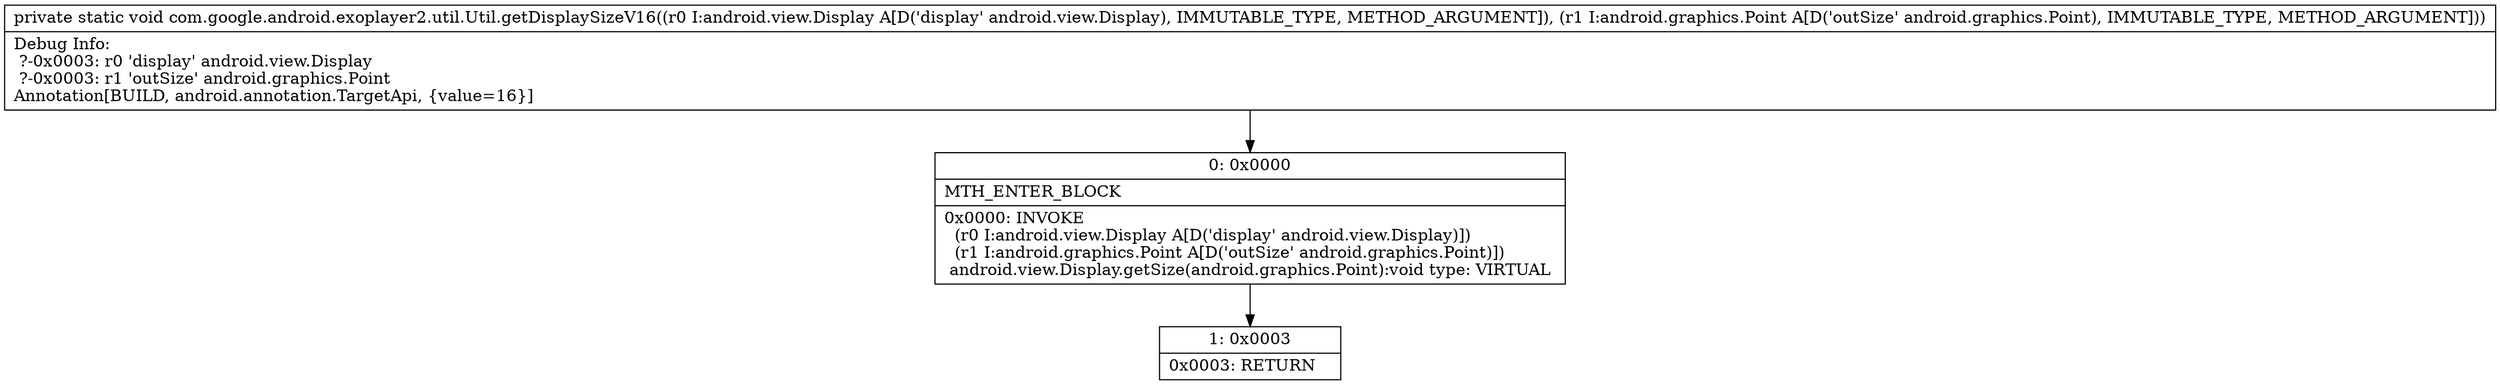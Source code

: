digraph "CFG forcom.google.android.exoplayer2.util.Util.getDisplaySizeV16(Landroid\/view\/Display;Landroid\/graphics\/Point;)V" {
Node_0 [shape=record,label="{0\:\ 0x0000|MTH_ENTER_BLOCK\l|0x0000: INVOKE  \l  (r0 I:android.view.Display A[D('display' android.view.Display)])\l  (r1 I:android.graphics.Point A[D('outSize' android.graphics.Point)])\l android.view.Display.getSize(android.graphics.Point):void type: VIRTUAL \l}"];
Node_1 [shape=record,label="{1\:\ 0x0003|0x0003: RETURN   \l}"];
MethodNode[shape=record,label="{private static void com.google.android.exoplayer2.util.Util.getDisplaySizeV16((r0 I:android.view.Display A[D('display' android.view.Display), IMMUTABLE_TYPE, METHOD_ARGUMENT]), (r1 I:android.graphics.Point A[D('outSize' android.graphics.Point), IMMUTABLE_TYPE, METHOD_ARGUMENT]))  | Debug Info:\l  ?\-0x0003: r0 'display' android.view.Display\l  ?\-0x0003: r1 'outSize' android.graphics.Point\lAnnotation[BUILD, android.annotation.TargetApi, \{value=16\}]\l}"];
MethodNode -> Node_0;
Node_0 -> Node_1;
}

